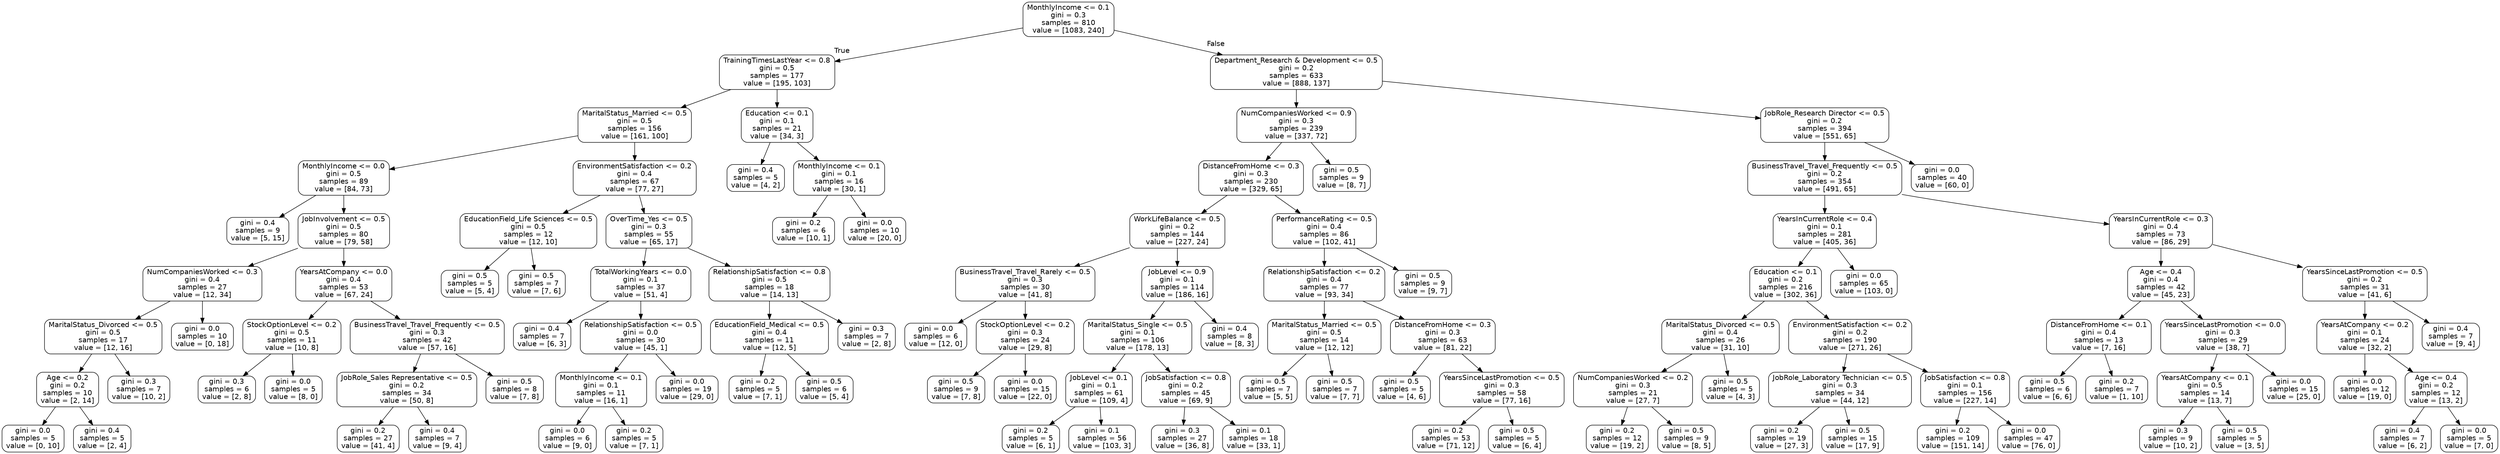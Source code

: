 digraph Tree {
node [shape=box, style="rounded", color="black", fontname=helvetica] ;
edge [fontname=helvetica] ;
0 [label="MonthlyIncome <= 0.1\ngini = 0.3\nsamples = 810\nvalue = [1083, 240]"] ;
1 [label="TrainingTimesLastYear <= 0.8\ngini = 0.5\nsamples = 177\nvalue = [195, 103]"] ;
0 -> 1 [labeldistance=2.5, labelangle=45, headlabel="True"] ;
2 [label="MaritalStatus_Married <= 0.5\ngini = 0.5\nsamples = 156\nvalue = [161, 100]"] ;
1 -> 2 ;
3 [label="MonthlyIncome <= 0.0\ngini = 0.5\nsamples = 89\nvalue = [84, 73]"] ;
2 -> 3 ;
4 [label="gini = 0.4\nsamples = 9\nvalue = [5, 15]"] ;
3 -> 4 ;
5 [label="JobInvolvement <= 0.5\ngini = 0.5\nsamples = 80\nvalue = [79, 58]"] ;
3 -> 5 ;
6 [label="NumCompaniesWorked <= 0.3\ngini = 0.4\nsamples = 27\nvalue = [12, 34]"] ;
5 -> 6 ;
7 [label="MaritalStatus_Divorced <= 0.5\ngini = 0.5\nsamples = 17\nvalue = [12, 16]"] ;
6 -> 7 ;
8 [label="Age <= 0.2\ngini = 0.2\nsamples = 10\nvalue = [2, 14]"] ;
7 -> 8 ;
9 [label="gini = 0.0\nsamples = 5\nvalue = [0, 10]"] ;
8 -> 9 ;
10 [label="gini = 0.4\nsamples = 5\nvalue = [2, 4]"] ;
8 -> 10 ;
11 [label="gini = 0.3\nsamples = 7\nvalue = [10, 2]"] ;
7 -> 11 ;
12 [label="gini = 0.0\nsamples = 10\nvalue = [0, 18]"] ;
6 -> 12 ;
13 [label="YearsAtCompany <= 0.0\ngini = 0.4\nsamples = 53\nvalue = [67, 24]"] ;
5 -> 13 ;
14 [label="StockOptionLevel <= 0.2\ngini = 0.5\nsamples = 11\nvalue = [10, 8]"] ;
13 -> 14 ;
15 [label="gini = 0.3\nsamples = 6\nvalue = [2, 8]"] ;
14 -> 15 ;
16 [label="gini = 0.0\nsamples = 5\nvalue = [8, 0]"] ;
14 -> 16 ;
17 [label="BusinessTravel_Travel_Frequently <= 0.5\ngini = 0.3\nsamples = 42\nvalue = [57, 16]"] ;
13 -> 17 ;
18 [label="JobRole_Sales Representative <= 0.5\ngini = 0.2\nsamples = 34\nvalue = [50, 8]"] ;
17 -> 18 ;
19 [label="gini = 0.2\nsamples = 27\nvalue = [41, 4]"] ;
18 -> 19 ;
20 [label="gini = 0.4\nsamples = 7\nvalue = [9, 4]"] ;
18 -> 20 ;
21 [label="gini = 0.5\nsamples = 8\nvalue = [7, 8]"] ;
17 -> 21 ;
22 [label="EnvironmentSatisfaction <= 0.2\ngini = 0.4\nsamples = 67\nvalue = [77, 27]"] ;
2 -> 22 ;
23 [label="EducationField_Life Sciences <= 0.5\ngini = 0.5\nsamples = 12\nvalue = [12, 10]"] ;
22 -> 23 ;
24 [label="gini = 0.5\nsamples = 5\nvalue = [5, 4]"] ;
23 -> 24 ;
25 [label="gini = 0.5\nsamples = 7\nvalue = [7, 6]"] ;
23 -> 25 ;
26 [label="OverTime_Yes <= 0.5\ngini = 0.3\nsamples = 55\nvalue = [65, 17]"] ;
22 -> 26 ;
27 [label="TotalWorkingYears <= 0.0\ngini = 0.1\nsamples = 37\nvalue = [51, 4]"] ;
26 -> 27 ;
28 [label="gini = 0.4\nsamples = 7\nvalue = [6, 3]"] ;
27 -> 28 ;
29 [label="RelationshipSatisfaction <= 0.5\ngini = 0.0\nsamples = 30\nvalue = [45, 1]"] ;
27 -> 29 ;
30 [label="MonthlyIncome <= 0.1\ngini = 0.1\nsamples = 11\nvalue = [16, 1]"] ;
29 -> 30 ;
31 [label="gini = 0.0\nsamples = 6\nvalue = [9, 0]"] ;
30 -> 31 ;
32 [label="gini = 0.2\nsamples = 5\nvalue = [7, 1]"] ;
30 -> 32 ;
33 [label="gini = 0.0\nsamples = 19\nvalue = [29, 0]"] ;
29 -> 33 ;
34 [label="RelationshipSatisfaction <= 0.8\ngini = 0.5\nsamples = 18\nvalue = [14, 13]"] ;
26 -> 34 ;
35 [label="EducationField_Medical <= 0.5\ngini = 0.4\nsamples = 11\nvalue = [12, 5]"] ;
34 -> 35 ;
36 [label="gini = 0.2\nsamples = 5\nvalue = [7, 1]"] ;
35 -> 36 ;
37 [label="gini = 0.5\nsamples = 6\nvalue = [5, 4]"] ;
35 -> 37 ;
38 [label="gini = 0.3\nsamples = 7\nvalue = [2, 8]"] ;
34 -> 38 ;
39 [label="Education <= 0.1\ngini = 0.1\nsamples = 21\nvalue = [34, 3]"] ;
1 -> 39 ;
40 [label="gini = 0.4\nsamples = 5\nvalue = [4, 2]"] ;
39 -> 40 ;
41 [label="MonthlyIncome <= 0.1\ngini = 0.1\nsamples = 16\nvalue = [30, 1]"] ;
39 -> 41 ;
42 [label="gini = 0.2\nsamples = 6\nvalue = [10, 1]"] ;
41 -> 42 ;
43 [label="gini = 0.0\nsamples = 10\nvalue = [20, 0]"] ;
41 -> 43 ;
44 [label="Department_Research & Development <= 0.5\ngini = 0.2\nsamples = 633\nvalue = [888, 137]"] ;
0 -> 44 [labeldistance=2.5, labelangle=-45, headlabel="False"] ;
45 [label="NumCompaniesWorked <= 0.9\ngini = 0.3\nsamples = 239\nvalue = [337, 72]"] ;
44 -> 45 ;
46 [label="DistanceFromHome <= 0.3\ngini = 0.3\nsamples = 230\nvalue = [329, 65]"] ;
45 -> 46 ;
47 [label="WorkLifeBalance <= 0.5\ngini = 0.2\nsamples = 144\nvalue = [227, 24]"] ;
46 -> 47 ;
48 [label="BusinessTravel_Travel_Rarely <= 0.5\ngini = 0.3\nsamples = 30\nvalue = [41, 8]"] ;
47 -> 48 ;
49 [label="gini = 0.0\nsamples = 6\nvalue = [12, 0]"] ;
48 -> 49 ;
50 [label="StockOptionLevel <= 0.2\ngini = 0.3\nsamples = 24\nvalue = [29, 8]"] ;
48 -> 50 ;
51 [label="gini = 0.5\nsamples = 9\nvalue = [7, 8]"] ;
50 -> 51 ;
52 [label="gini = 0.0\nsamples = 15\nvalue = [22, 0]"] ;
50 -> 52 ;
53 [label="JobLevel <= 0.9\ngini = 0.1\nsamples = 114\nvalue = [186, 16]"] ;
47 -> 53 ;
54 [label="MaritalStatus_Single <= 0.5\ngini = 0.1\nsamples = 106\nvalue = [178, 13]"] ;
53 -> 54 ;
55 [label="JobLevel <= 0.1\ngini = 0.1\nsamples = 61\nvalue = [109, 4]"] ;
54 -> 55 ;
56 [label="gini = 0.2\nsamples = 5\nvalue = [6, 1]"] ;
55 -> 56 ;
57 [label="gini = 0.1\nsamples = 56\nvalue = [103, 3]"] ;
55 -> 57 ;
58 [label="JobSatisfaction <= 0.8\ngini = 0.2\nsamples = 45\nvalue = [69, 9]"] ;
54 -> 58 ;
59 [label="gini = 0.3\nsamples = 27\nvalue = [36, 8]"] ;
58 -> 59 ;
60 [label="gini = 0.1\nsamples = 18\nvalue = [33, 1]"] ;
58 -> 60 ;
61 [label="gini = 0.4\nsamples = 8\nvalue = [8, 3]"] ;
53 -> 61 ;
62 [label="PerformanceRating <= 0.5\ngini = 0.4\nsamples = 86\nvalue = [102, 41]"] ;
46 -> 62 ;
63 [label="RelationshipSatisfaction <= 0.2\ngini = 0.4\nsamples = 77\nvalue = [93, 34]"] ;
62 -> 63 ;
64 [label="MaritalStatus_Married <= 0.5\ngini = 0.5\nsamples = 14\nvalue = [12, 12]"] ;
63 -> 64 ;
65 [label="gini = 0.5\nsamples = 7\nvalue = [5, 5]"] ;
64 -> 65 ;
66 [label="gini = 0.5\nsamples = 7\nvalue = [7, 7]"] ;
64 -> 66 ;
67 [label="DistanceFromHome <= 0.3\ngini = 0.3\nsamples = 63\nvalue = [81, 22]"] ;
63 -> 67 ;
68 [label="gini = 0.5\nsamples = 5\nvalue = [4, 6]"] ;
67 -> 68 ;
69 [label="YearsSinceLastPromotion <= 0.5\ngini = 0.3\nsamples = 58\nvalue = [77, 16]"] ;
67 -> 69 ;
70 [label="gini = 0.2\nsamples = 53\nvalue = [71, 12]"] ;
69 -> 70 ;
71 [label="gini = 0.5\nsamples = 5\nvalue = [6, 4]"] ;
69 -> 71 ;
72 [label="gini = 0.5\nsamples = 9\nvalue = [9, 7]"] ;
62 -> 72 ;
73 [label="gini = 0.5\nsamples = 9\nvalue = [8, 7]"] ;
45 -> 73 ;
74 [label="JobRole_Research Director <= 0.5\ngini = 0.2\nsamples = 394\nvalue = [551, 65]"] ;
44 -> 74 ;
75 [label="BusinessTravel_Travel_Frequently <= 0.5\ngini = 0.2\nsamples = 354\nvalue = [491, 65]"] ;
74 -> 75 ;
76 [label="YearsInCurrentRole <= 0.4\ngini = 0.1\nsamples = 281\nvalue = [405, 36]"] ;
75 -> 76 ;
77 [label="Education <= 0.1\ngini = 0.2\nsamples = 216\nvalue = [302, 36]"] ;
76 -> 77 ;
78 [label="MaritalStatus_Divorced <= 0.5\ngini = 0.4\nsamples = 26\nvalue = [31, 10]"] ;
77 -> 78 ;
79 [label="NumCompaniesWorked <= 0.2\ngini = 0.3\nsamples = 21\nvalue = [27, 7]"] ;
78 -> 79 ;
80 [label="gini = 0.2\nsamples = 12\nvalue = [19, 2]"] ;
79 -> 80 ;
81 [label="gini = 0.5\nsamples = 9\nvalue = [8, 5]"] ;
79 -> 81 ;
82 [label="gini = 0.5\nsamples = 5\nvalue = [4, 3]"] ;
78 -> 82 ;
83 [label="EnvironmentSatisfaction <= 0.2\ngini = 0.2\nsamples = 190\nvalue = [271, 26]"] ;
77 -> 83 ;
84 [label="JobRole_Laboratory Technician <= 0.5\ngini = 0.3\nsamples = 34\nvalue = [44, 12]"] ;
83 -> 84 ;
85 [label="gini = 0.2\nsamples = 19\nvalue = [27, 3]"] ;
84 -> 85 ;
86 [label="gini = 0.5\nsamples = 15\nvalue = [17, 9]"] ;
84 -> 86 ;
87 [label="JobSatisfaction <= 0.8\ngini = 0.1\nsamples = 156\nvalue = [227, 14]"] ;
83 -> 87 ;
88 [label="gini = 0.2\nsamples = 109\nvalue = [151, 14]"] ;
87 -> 88 ;
89 [label="gini = 0.0\nsamples = 47\nvalue = [76, 0]"] ;
87 -> 89 ;
90 [label="gini = 0.0\nsamples = 65\nvalue = [103, 0]"] ;
76 -> 90 ;
91 [label="YearsInCurrentRole <= 0.3\ngini = 0.4\nsamples = 73\nvalue = [86, 29]"] ;
75 -> 91 ;
92 [label="Age <= 0.4\ngini = 0.4\nsamples = 42\nvalue = [45, 23]"] ;
91 -> 92 ;
93 [label="DistanceFromHome <= 0.1\ngini = 0.4\nsamples = 13\nvalue = [7, 16]"] ;
92 -> 93 ;
94 [label="gini = 0.5\nsamples = 6\nvalue = [6, 6]"] ;
93 -> 94 ;
95 [label="gini = 0.2\nsamples = 7\nvalue = [1, 10]"] ;
93 -> 95 ;
96 [label="YearsSinceLastPromotion <= 0.0\ngini = 0.3\nsamples = 29\nvalue = [38, 7]"] ;
92 -> 96 ;
97 [label="YearsAtCompany <= 0.1\ngini = 0.5\nsamples = 14\nvalue = [13, 7]"] ;
96 -> 97 ;
98 [label="gini = 0.3\nsamples = 9\nvalue = [10, 2]"] ;
97 -> 98 ;
99 [label="gini = 0.5\nsamples = 5\nvalue = [3, 5]"] ;
97 -> 99 ;
100 [label="gini = 0.0\nsamples = 15\nvalue = [25, 0]"] ;
96 -> 100 ;
101 [label="YearsSinceLastPromotion <= 0.5\ngini = 0.2\nsamples = 31\nvalue = [41, 6]"] ;
91 -> 101 ;
102 [label="YearsAtCompany <= 0.2\ngini = 0.1\nsamples = 24\nvalue = [32, 2]"] ;
101 -> 102 ;
103 [label="gini = 0.0\nsamples = 12\nvalue = [19, 0]"] ;
102 -> 103 ;
104 [label="Age <= 0.4\ngini = 0.2\nsamples = 12\nvalue = [13, 2]"] ;
102 -> 104 ;
105 [label="gini = 0.4\nsamples = 7\nvalue = [6, 2]"] ;
104 -> 105 ;
106 [label="gini = 0.0\nsamples = 5\nvalue = [7, 0]"] ;
104 -> 106 ;
107 [label="gini = 0.4\nsamples = 7\nvalue = [9, 4]"] ;
101 -> 107 ;
108 [label="gini = 0.0\nsamples = 40\nvalue = [60, 0]"] ;
74 -> 108 ;
}